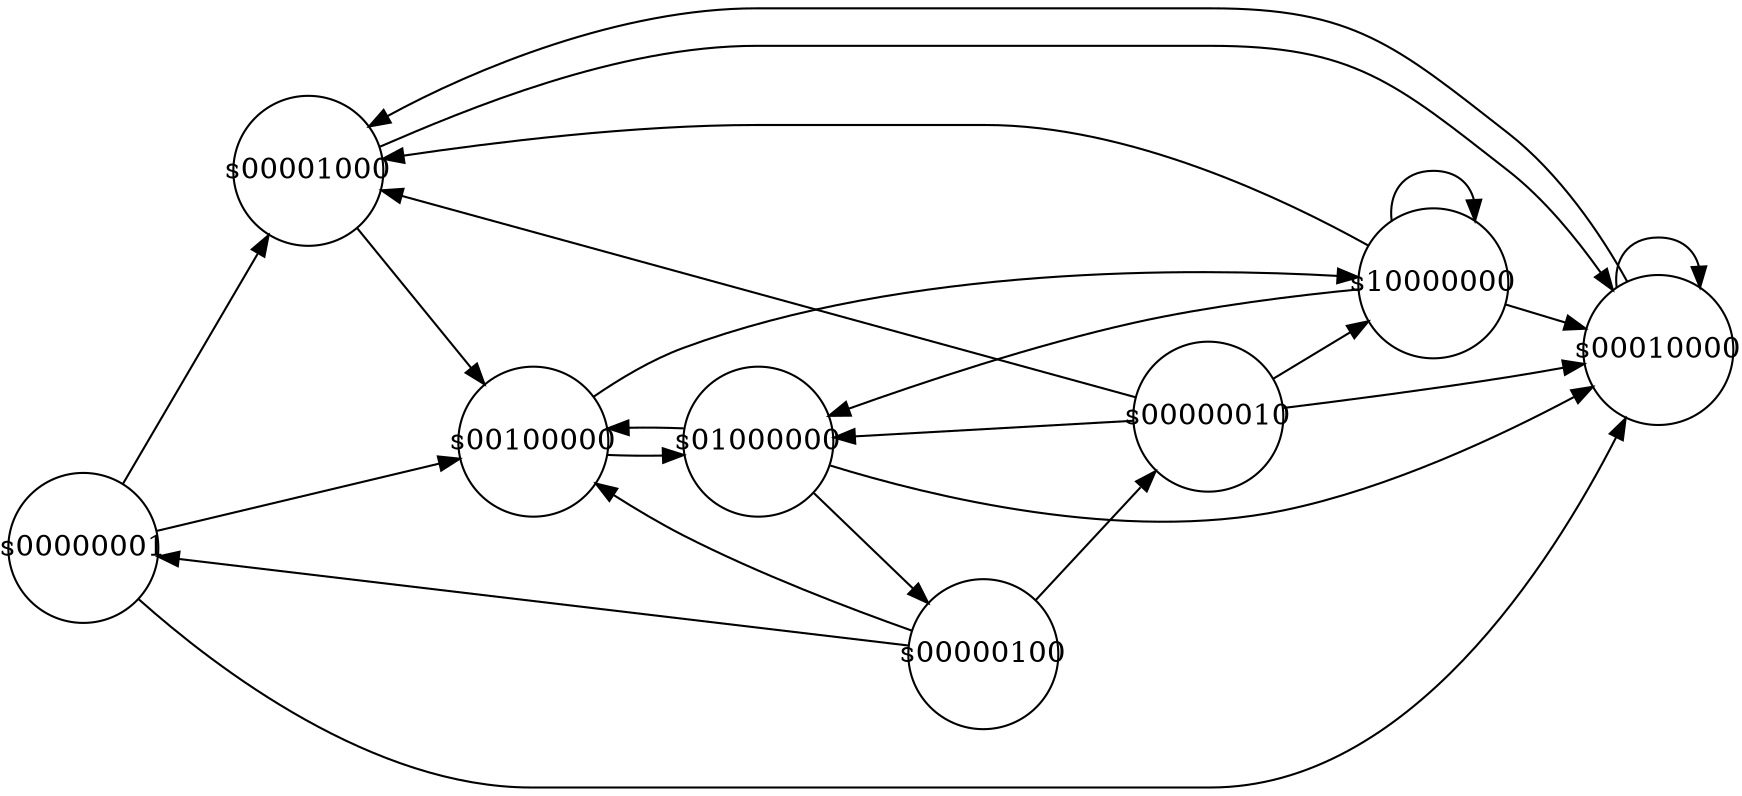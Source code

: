 #Total states is 0, including 0 states and 0 newstates
#Total transisions is 0, including 0 transistions and 0 new transitions
digraph finite_state_machine {
	rankdir=LR;
	size="20,20";
	resolution="300";
	overlap=false;

	node [shape = circle, fixedsize=true, width = 1, color = red, style = filled];

	node [shape = circle, color = black, style = unfilled];
	s00000001;
 	s00000010;
 	s00000100;
 	s00001000;
 	s00010000;
 	s00100000;
 	s01000000;
 	s10000000;
 	s00000001 -> s00001000;
	s00000001 -> s00010000;
	s00000001 -> s00100000;
	s00000010 -> s00001000;
	s00000010 -> s00010000;
	s00000010 -> s01000000;
	s00000010 -> s10000000;
	s00000100 -> s00000001;
	s00000100 -> s00000010;
	s00000100 -> s00100000;
	s00001000 -> s00010000;
	s00001000 -> s00100000;
	s00010000 -> s00001000;
	s00010000 -> s00010000;
	s00100000 -> s01000000;
	s00100000 -> s10000000;
	s01000000 -> s00000100;
	s01000000 -> s00010000;
	s01000000 -> s00100000;
	s10000000 -> s00001000;
	s10000000 -> s00010000;
	s10000000 -> s01000000;
	s10000000 -> s10000000;
}
